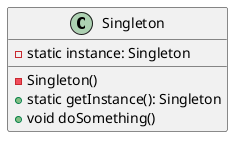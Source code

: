 @startuml singleton

class Singleton {
    - static instance: Singleton
    - Singleton()
    + static getInstance(): Singleton
    + void doSomething()
}

@enduml